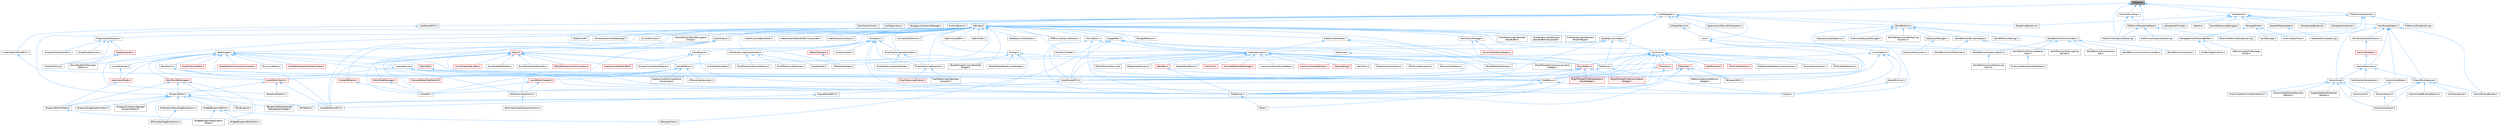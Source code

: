 digraph "IoStatus.h"
{
 // INTERACTIVE_SVG=YES
 // LATEX_PDF_SIZE
  bgcolor="transparent";
  edge [fontname=Helvetica,fontsize=10,labelfontname=Helvetica,labelfontsize=10];
  node [fontname=Helvetica,fontsize=10,shape=box,height=0.2,width=0.4];
  Node1 [id="Node000001",label="IoStatus.h",height=0.2,width=0.4,color="gray40", fillcolor="grey60", style="filled", fontcolor="black",tooltip=" "];
  Node1 -> Node2 [id="edge1_Node000001_Node000002",dir="back",color="steelblue1",style="solid",tooltip=" "];
  Node2 [id="Node000002",label="CoreDelegates.h",height=0.2,width=0.4,color="grey40", fillcolor="white", style="filled",URL="$d9/dc2/CoreDelegates_8h.html",tooltip=" "];
  Node2 -> Node3 [id="edge2_Node000002_Node000003",dir="back",color="steelblue1",style="solid",tooltip=" "];
  Node3 [id="Node000003",label="ApplicationLifecycleComponent.h",height=0.2,width=0.4,color="grey40", fillcolor="white", style="filled",URL="$de/db6/ApplicationLifecycleComponent_8h.html",tooltip=" "];
  Node2 -> Node4 [id="edge3_Node000002_Node000004",dir="back",color="steelblue1",style="solid",tooltip=" "];
  Node4 [id="Node000004",label="CallbackDevice.h",height=0.2,width=0.4,color="grey40", fillcolor="white", style="filled",URL="$d1/d7e/CallbackDevice_8h.html",tooltip=" "];
  Node4 -> Node5 [id="edge4_Node000004_Node000005",dir="back",color="steelblue1",style="solid",tooltip=" "];
  Node5 [id="Node000005",label="Core.h",height=0.2,width=0.4,color="grey40", fillcolor="white", style="filled",URL="$d6/dd7/Core_8h.html",tooltip=" "];
  Node5 -> Node6 [id="edge5_Node000005_Node000006",dir="back",color="steelblue1",style="solid",tooltip=" "];
  Node6 [id="Node000006",label="CoreUObject.h",height=0.2,width=0.4,color="grey40", fillcolor="white", style="filled",URL="$d0/ded/CoreUObject_8h.html",tooltip=" "];
  Node6 -> Node7 [id="edge6_Node000006_Node000007",dir="back",color="steelblue1",style="solid",tooltip=" "];
  Node7 [id="Node000007",label="Engine.h",height=0.2,width=0.4,color="grey40", fillcolor="white", style="filled",URL="$d1/d34/Public_2Engine_8h.html",tooltip=" "];
  Node6 -> Node8 [id="edge7_Node000006_Node000008",dir="back",color="steelblue1",style="solid",tooltip=" "];
  Node8 [id="Node000008",label="EngineMinimal.h",height=0.2,width=0.4,color="grey40", fillcolor="white", style="filled",URL="$d0/d2c/EngineMinimal_8h.html",tooltip=" "];
  Node8 -> Node7 [id="edge8_Node000008_Node000007",dir="back",color="steelblue1",style="solid",tooltip=" "];
  Node6 -> Node9 [id="edge9_Node000006_Node000009",dir="back",color="steelblue1",style="solid",tooltip=" "];
  Node9 [id="Node000009",label="SlateBasics.h",height=0.2,width=0.4,color="grey40", fillcolor="white", style="filled",URL="$da/d2f/SlateBasics_8h.html",tooltip=" "];
  Node9 -> Node7 [id="edge10_Node000009_Node000007",dir="back",color="steelblue1",style="solid",tooltip=" "];
  Node9 -> Node10 [id="edge11_Node000009_Node000010",dir="back",color="steelblue1",style="solid",tooltip=" "];
  Node10 [id="Node000010",label="Slate.h",height=0.2,width=0.4,color="grey40", fillcolor="white", style="filled",URL="$d2/dc0/Slate_8h.html",tooltip=" "];
  Node9 -> Node11 [id="edge12_Node000009_Node000011",dir="back",color="steelblue1",style="solid",tooltip=" "];
  Node11 [id="Node000011",label="SlateExtras.h",height=0.2,width=0.4,color="grey40", fillcolor="white", style="filled",URL="$d8/dec/SlateExtras_8h.html",tooltip=" "];
  Node11 -> Node10 [id="edge13_Node000011_Node000010",dir="back",color="steelblue1",style="solid",tooltip=" "];
  Node9 -> Node12 [id="edge14_Node000009_Node000012",dir="back",color="steelblue1",style="solid",tooltip=" "];
  Node12 [id="Node000012",label="UnrealEd.h",height=0.2,width=0.4,color="grey40", fillcolor="white", style="filled",URL="$d2/d5f/UnrealEd_8h.html",tooltip=" "];
  Node6 -> Node13 [id="edge15_Node000006_Node000013",dir="back",color="steelblue1",style="solid",tooltip=" "];
  Node13 [id="Node000013",label="SlateCore.h",height=0.2,width=0.4,color="grey40", fillcolor="white", style="filled",URL="$dc/d03/SlateCore_8h.html",tooltip=" "];
  Node13 -> Node7 [id="edge16_Node000013_Node000007",dir="back",color="steelblue1",style="solid",tooltip=" "];
  Node13 -> Node9 [id="edge17_Node000013_Node000009",dir="back",color="steelblue1",style="solid",tooltip=" "];
  Node5 -> Node7 [id="edge18_Node000005_Node000007",dir="back",color="steelblue1",style="solid",tooltip=" "];
  Node5 -> Node9 [id="edge19_Node000005_Node000009",dir="back",color="steelblue1",style="solid",tooltip=" "];
  Node2 -> Node5 [id="edge20_Node000002_Node000005",dir="back",color="steelblue1",style="solid",tooltip=" "];
  Node2 -> Node14 [id="edge21_Node000002_Node000014",dir="back",color="steelblue1",style="solid",tooltip=" "];
  Node14 [id="Node000014",label="CoreSharedPCH.h",height=0.2,width=0.4,color="grey40", fillcolor="white", style="filled",URL="$d8/de5/CoreSharedPCH_8h.html",tooltip=" "];
  Node14 -> Node15 [id="edge22_Node000014_Node000015",dir="back",color="steelblue1",style="solid",tooltip=" "];
  Node15 [id="Node000015",label="CoreUObjectSharedPCH.h",height=0.2,width=0.4,color="grey40", fillcolor="white", style="filled",URL="$de/d2f/CoreUObjectSharedPCH_8h.html",tooltip=" "];
  Node15 -> Node16 [id="edge23_Node000015_Node000016",dir="back",color="steelblue1",style="solid",tooltip=" "];
  Node16 [id="Node000016",label="SlateSharedPCH.h",height=0.2,width=0.4,color="grey40", fillcolor="white", style="filled",URL="$d1/dfc/SlateSharedPCH_8h.html",tooltip=" "];
  Node16 -> Node17 [id="edge24_Node000016_Node000017",dir="back",color="steelblue1",style="solid",tooltip=" "];
  Node17 [id="Node000017",label="EngineSharedPCH.h",height=0.2,width=0.4,color="grey40", fillcolor="white", style="filled",URL="$dc/dbb/EngineSharedPCH_8h.html",tooltip=" "];
  Node17 -> Node18 [id="edge25_Node000017_Node000018",dir="back",color="steelblue1",style="solid",tooltip=" "];
  Node18 [id="Node000018",label="UnrealEdSharedPCH.h",height=0.2,width=0.4,color="grey40", fillcolor="white", style="filled",URL="$d1/de6/UnrealEdSharedPCH_8h.html",tooltip=" "];
  Node2 -> Node19 [id="edge26_Node000002_Node000019",dir="back",color="steelblue1",style="solid",tooltip=" "];
  Node19 [id="Node000019",label="KeyChainUtilities.h",height=0.2,width=0.4,color="grey40", fillcolor="white", style="filled",URL="$db/d66/KeyChainUtilities_8h.html",tooltip=" "];
  Node2 -> Node20 [id="edge27_Node000002_Node000020",dir="back",color="steelblue1",style="solid",tooltip=" "];
  Node20 [id="Node000020",label="NullApplication.h",height=0.2,width=0.4,color="grey40", fillcolor="white", style="filled",URL="$d8/deb/NullApplication_8h.html",tooltip=" "];
  Node2 -> Node21 [id="edge28_Node000002_Node000021",dir="back",color="steelblue1",style="solid",tooltip=" "];
  Node21 [id="Node000021",label="PackageLocalizationManager.h",height=0.2,width=0.4,color="grey40", fillcolor="white", style="filled",URL="$d6/d19/PackageLocalizationManager_8h.html",tooltip=" "];
  Node2 -> Node22 [id="edge29_Node000002_Node000022",dir="back",color="steelblue1",style="solid",tooltip=" "];
  Node22 [id="Node000022",label="RuntimeErrors.h",height=0.2,width=0.4,color="grey40", fillcolor="white", style="filled",URL="$de/d4b/RuntimeErrors_8h.html",tooltip=" "];
  Node2 -> Node23 [id="edge30_Node000002_Node000023",dir="back",color="steelblue1",style="solid",tooltip=" "];
  Node23 [id="Node000023",label="SWindow.h",height=0.2,width=0.4,color="grey40", fillcolor="white", style="filled",URL="$d2/d6d/SWindow_8h.html",tooltip=" "];
  Node23 -> Node24 [id="edge31_Node000023_Node000024",dir="back",color="steelblue1",style="solid",tooltip=" "];
  Node24 [id="Node000024",label="AnimationEditorUtils.h",height=0.2,width=0.4,color="grey40", fillcolor="white", style="filled",URL="$df/d23/AnimationEditorUtils_8h.html",tooltip=" "];
  Node23 -> Node25 [id="edge32_Node000023_Node000025",dir="back",color="steelblue1",style="solid",tooltip=" "];
  Node25 [id="Node000025",label="BlueprintEditor.h",height=0.2,width=0.4,color="grey40", fillcolor="white", style="filled",URL="$df/d7d/BlueprintEditor_8h.html",tooltip=" "];
  Node25 -> Node26 [id="edge33_Node000025_Node000026",dir="back",color="steelblue1",style="solid",tooltip=" "];
  Node26 [id="Node000026",label="BPVariableDragDropAction.h",height=0.2,width=0.4,color="grey40", fillcolor="white", style="filled",URL="$dd/d23/BPVariableDragDropAction_8h.html",tooltip=" "];
  Node25 -> Node27 [id="edge34_Node000025_Node000027",dir="back",color="steelblue1",style="solid",tooltip=" "];
  Node27 [id="Node000027",label="BlueprintDragDropMenuItem.h",height=0.2,width=0.4,color="grey40", fillcolor="white", style="filled",URL="$dc/deb/BlueprintDragDropMenuItem_8h.html",tooltip=" "];
  Node25 -> Node28 [id="edge35_Node000025_Node000028",dir="back",color="steelblue1",style="solid",tooltip=" "];
  Node28 [id="Node000028",label="BlueprintEditorModes.h",height=0.2,width=0.4,color="grey40", fillcolor="white", style="filled",URL="$d9/d70/BlueprintEditorModes_8h.html",tooltip=" "];
  Node28 -> Node29 [id="edge36_Node000028_Node000029",dir="back",color="steelblue1",style="solid",tooltip=" "];
  Node29 [id="Node000029",label="WidgetBlueprintApplication\lMode.h",height=0.2,width=0.4,color="grey40", fillcolor="white", style="filled",URL="$d3/d40/WidgetBlueprintApplicationMode_8h.html",tooltip=" "];
  Node25 -> Node30 [id="edge37_Node000025_Node000030",dir="back",color="steelblue1",style="solid",tooltip=" "];
  Node30 [id="Node000030",label="IDisplayClusterConfigurator\lBlueprintEditor.h",height=0.2,width=0.4,color="grey40", fillcolor="white", style="filled",URL="$dd/d4b/IDisplayClusterConfiguratorBlueprintEditor_8h.html",tooltip=" "];
  Node25 -> Node31 [id="edge38_Node000025_Node000031",dir="back",color="steelblue1",style="solid",tooltip=" "];
  Node31 [id="Node000031",label="MyBlueprintItemDragDropAction.h",height=0.2,width=0.4,color="grey40", fillcolor="white", style="filled",URL="$da/d11/MyBlueprintItemDragDropAction_8h.html",tooltip=" "];
  Node31 -> Node26 [id="edge39_Node000031_Node000026",dir="back",color="steelblue1",style="solid",tooltip=" "];
  Node25 -> Node32 [id="edge40_Node000025_Node000032",dir="back",color="steelblue1",style="solid",tooltip=" "];
  Node32 [id="Node000032",label="SBlueprintEditorSelected\lDebugObjectWidget.h",height=0.2,width=0.4,color="grey40", fillcolor="white", style="filled",URL="$de/d6c/SBlueprintEditorSelectedDebugObjectWidget_8h.html",tooltip=" "];
  Node25 -> Node33 [id="edge41_Node000025_Node000033",dir="back",color="steelblue1",style="solid",tooltip=" "];
  Node33 [id="Node000033",label="SMyBlueprint.h",height=0.2,width=0.4,color="grey40", fillcolor="white", style="filled",URL="$d3/d34/SMyBlueprint_8h.html",tooltip=" "];
  Node25 -> Node34 [id="edge42_Node000025_Node000034",dir="back",color="steelblue1",style="solid",tooltip=" "];
  Node34 [id="Node000034",label="SSCSEditor.h",height=0.2,width=0.4,color="grey40", fillcolor="white", style="filled",URL="$d0/d2e/SSCSEditor_8h.html",tooltip=" "];
  Node25 -> Node35 [id="edge43_Node000025_Node000035",dir="back",color="steelblue1",style="solid",tooltip=" "];
  Node35 [id="Node000035",label="WidgetBlueprintEditor.h",height=0.2,width=0.4,color="grey40", fillcolor="white", style="filled",URL="$d6/d04/WidgetBlueprintEditor_8h.html",tooltip=" "];
  Node35 -> Node36 [id="edge44_Node000035_Node000036",dir="back",color="steelblue1",style="solid",tooltip=" "];
  Node36 [id="Node000036",label="SDesignerView.h",height=0.2,width=0.4,color="grey40", fillcolor="white", style="filled",URL="$d2/d14/SDesignerView_8h.html",tooltip=" "];
  Node35 -> Node29 [id="edge45_Node000035_Node000029",dir="back",color="steelblue1",style="solid",tooltip=" "];
  Node35 -> Node37 [id="edge46_Node000035_Node000037",dir="back",color="steelblue1",style="solid",tooltip=" "];
  Node37 [id="Node000037",label="WidgetBlueprintEditorUtils.h",height=0.2,width=0.4,color="grey40", fillcolor="white", style="filled",URL="$d9/df7/WidgetBlueprintEditorUtils_8h.html",tooltip=" "];
  Node23 -> Node38 [id="edge47_Node000023_Node000038",dir="back",color="steelblue1",style="solid",tooltip=" "];
  Node38 [id="Node000038",label="Dialogs.h",height=0.2,width=0.4,color="grey40", fillcolor="white", style="filled",URL="$d2/d5c/Dialogs_8h.html",tooltip=" "];
  Node38 -> Node39 [id="edge48_Node000038_Node000039",dir="back",color="steelblue1",style="solid",tooltip=" "];
  Node39 [id="Node000039",label="SRigVMGraphBreakLinksWidget.h",height=0.2,width=0.4,color="grey40", fillcolor="white", style="filled",URL="$d8/d4a/SRigVMGraphBreakLinksWidget_8h.html",tooltip=" "];
  Node38 -> Node40 [id="edge49_Node000038_Node000040",dir="back",color="steelblue1",style="solid",tooltip=" "];
  Node40 [id="Node000040",label="SRigVMGraphFunctionBulkEdit\lWidget.h",height=0.2,width=0.4,color="grey40", fillcolor="white", style="filled",URL="$db/dbf/SRigVMGraphFunctionBulkEditWidget_8h.html",tooltip=" "];
  Node38 -> Node41 [id="edge50_Node000038_Node000041",dir="back",color="steelblue1",style="solid",tooltip=" "];
  Node41 [id="Node000041",label="SRigVMGraphFunctionLocalization\lWidget.h",height=0.2,width=0.4,color="grey40", fillcolor="white", style="filled",URL="$dd/d59/SRigVMGraphFunctionLocalizationWidget_8h.html",tooltip=" "];
  Node38 -> Node12 [id="edge51_Node000038_Node000012",dir="back",color="steelblue1",style="solid",tooltip=" "];
  Node23 -> Node42 [id="edge52_Node000023_Node000042",dir="back",color="steelblue1",style="solid",tooltip=" "];
  Node42 [id="Node000042",label="DlgPickAssetPath.h",height=0.2,width=0.4,color="grey40", fillcolor="white", style="filled",URL="$db/d31/DlgPickAssetPath_8h.html",tooltip=" "];
  Node23 -> Node43 [id="edge53_Node000023_Node000043",dir="back",color="steelblue1",style="solid",tooltip=" "];
  Node43 [id="Node000043",label="DlgPickPath.h",height=0.2,width=0.4,color="grey40", fillcolor="white", style="filled",URL="$d9/d16/DlgPickPath_8h.html",tooltip=" "];
  Node23 -> Node44 [id="edge54_Node000023_Node000044",dir="back",color="steelblue1",style="solid",tooltip=" "];
  Node44 [id="Node000044",label="EditorEngine.h",height=0.2,width=0.4,color="grey40", fillcolor="white", style="filled",URL="$da/d0c/EditorEngine_8h.html",tooltip=" "];
  Node44 -> Node45 [id="edge55_Node000044_Node000045",dir="back",color="steelblue1",style="solid",tooltip=" "];
  Node45 [id="Node000045",label="BookMarkTypeActions.h",height=0.2,width=0.4,color="grey40", fillcolor="white", style="filled",URL="$d0/d2f/BookMarkTypeActions_8h.html",tooltip=" "];
  Node45 -> Node46 [id="edge56_Node000045_Node000046",dir="back",color="steelblue1",style="solid",tooltip=" "];
  Node46 [id="Node000046",label="BookmarkSingleViewportActions.h",height=0.2,width=0.4,color="grey40", fillcolor="white", style="filled",URL="$d3/dd5/BookmarkSingleViewportActions_8h.html",tooltip=" "];
  Node44 -> Node47 [id="edge57_Node000044_Node000047",dir="back",color="steelblue1",style="solid",tooltip=" "];
  Node47 [id="Node000047",label="Editor.h",height=0.2,width=0.4,color="red", fillcolor="#FFF0F0", style="filled",URL="$de/d6e/Editor_8h.html",tooltip=" "];
  Node47 -> Node48 [id="edge58_Node000047_Node000048",dir="back",color="steelblue1",style="solid",tooltip=" "];
  Node48 [id="Node000048",label="AnimGraphNode_Base.h",height=0.2,width=0.4,color="red", fillcolor="#FFF0F0", style="filled",URL="$d0/dfb/AnimGraphNode__Base_8h.html",tooltip=" "];
  Node47 -> Node140 [id="edge59_Node000047_Node000140",dir="back",color="steelblue1",style="solid",tooltip=" "];
  Node140 [id="Node000140",label="AnimNodeEditModes.h",height=0.2,width=0.4,color="grey40", fillcolor="white", style="filled",URL="$db/dde/AnimNodeEditModes_8h.html",tooltip=" "];
  Node47 -> Node45 [id="edge60_Node000047_Node000045",dir="back",color="steelblue1",style="solid",tooltip=" "];
  Node47 -> Node141 [id="edge61_Node000047_Node000141",dir="back",color="steelblue1",style="solid",tooltip=" "];
  Node141 [id="Node000141",label="BrushBuilderDragDropOp.h",height=0.2,width=0.4,color="grey40", fillcolor="white", style="filled",URL="$d9/d56/BrushBuilderDragDropOp_8h.html",tooltip=" "];
  Node47 -> Node142 [id="edge62_Node000047_Node000142",dir="back",color="steelblue1",style="solid",tooltip=" "];
  Node142 [id="Node000142",label="DisplayClusterObjectRef.h",height=0.2,width=0.4,color="red", fillcolor="#FFF0F0", style="filled",URL="$d9/d87/DisplayClusterObjectRef_8h.html",tooltip=" "];
  Node47 -> Node150 [id="edge63_Node000047_Node000150",dir="back",color="steelblue1",style="solid",tooltip=" "];
  Node150 [id="Node000150",label="EdModeInteractiveToolsContext.h",height=0.2,width=0.4,color="red", fillcolor="#FFF0F0", style="filled",URL="$d7/da4/EdModeInteractiveToolsContext_8h.html",tooltip=" "];
  Node47 -> Node153 [id="edge64_Node000047_Node000153",dir="back",color="steelblue1",style="solid",tooltip=" "];
  Node153 [id="Node000153",label="EditorModeManager.h",height=0.2,width=0.4,color="red", fillcolor="#FFF0F0", style="filled",URL="$d9/dca/EditorModeManager_8h.html",tooltip=" "];
  Node153 -> Node12 [id="edge65_Node000153_Node000012",dir="back",color="steelblue1",style="solid",tooltip=" "];
  Node47 -> Node219 [id="edge66_Node000047_Node000219",dir="back",color="steelblue1",style="solid",tooltip=" "];
  Node219 [id="Node000219",label="SubTrackEditorBase.h",height=0.2,width=0.4,color="grey40", fillcolor="white", style="filled",URL="$db/d33/SubTrackEditorBase_8h.html",tooltip=" "];
  Node47 -> Node12 [id="edge67_Node000047_Node000012",dir="back",color="steelblue1",style="solid",tooltip=" "];
  Node47 -> Node220 [id="edge68_Node000047_Node000220",dir="back",color="steelblue1",style="solid",tooltip=" "];
  Node220 [id="Node000220",label="UnrealEdMisc.h",height=0.2,width=0.4,color="grey40", fillcolor="white", style="filled",URL="$da/d70/UnrealEdMisc_8h.html",tooltip=" "];
  Node220 -> Node221 [id="edge69_Node000220_Node000221",dir="back",color="steelblue1",style="solid",tooltip=" "];
  Node221 [id="Node000221",label="AssetEditorToolkit.h",height=0.2,width=0.4,color="red", fillcolor="#FFF0F0", style="filled",URL="$d9/d8b/AssetEditorToolkit_8h.html",tooltip=" "];
  Node221 -> Node170 [id="edge70_Node000221_Node000170",dir="back",color="steelblue1",style="solid",tooltip=" "];
  Node170 [id="Node000170",label="BaseAssetToolkit.h",height=0.2,width=0.4,color="grey40", fillcolor="white", style="filled",URL="$d4/d85/BaseAssetToolkit_8h.html",tooltip=" "];
  Node221 -> Node25 [id="edge71_Node000221_Node000025",dir="back",color="steelblue1",style="solid",tooltip=" "];
  Node221 -> Node18 [id="edge72_Node000221_Node000018",dir="back",color="steelblue1",style="solid",tooltip=" "];
  Node220 -> Node263 [id="edge73_Node000220_Node000263",dir="back",color="steelblue1",style="solid",tooltip=" "];
  Node263 [id="Node000263",label="DisplayClusterPreviewShare\lComponent.h",height=0.2,width=0.4,color="grey40", fillcolor="white", style="filled",URL="$d0/d2c/DisplayClusterPreviewShareComponent_8h.html",tooltip=" "];
  Node220 -> Node264 [id="edge74_Node000220_Node000264",dir="back",color="steelblue1",style="solid",tooltip=" "];
  Node264 [id="Node000264",label="FractureEditorModeToolkit.h",height=0.2,width=0.4,color="red", fillcolor="#FFF0F0", style="filled",URL="$da/d01/FractureEditorModeToolkit_8h.html",tooltip=" "];
  Node220 -> Node165 [id="edge75_Node000220_Node000165",dir="back",color="steelblue1",style="solid",tooltip=" "];
  Node165 [id="Node000165",label="LevelEditorViewport.h",height=0.2,width=0.4,color="red", fillcolor="#FFF0F0", style="filled",URL="$d4/ddf/LevelEditorViewport_8h.html",tooltip=" "];
  Node165 -> Node45 [id="edge76_Node000165_Node000045",dir="back",color="steelblue1",style="solid",tooltip=" "];
  Node165 -> Node12 [id="edge77_Node000165_Node000012",dir="back",color="steelblue1",style="solid",tooltip=" "];
  Node220 -> Node12 [id="edge78_Node000220_Node000012",dir="back",color="steelblue1",style="solid",tooltip=" "];
  Node220 -> Node265 [id="edge79_Node000220_Node000265",dir="back",color="steelblue1",style="solid",tooltip=" "];
  Node265 [id="Node000265",label="VPScoutingSubsystem.h",height=0.2,width=0.4,color="grey40", fillcolor="white", style="filled",URL="$df/d2a/VPScoutingSubsystem_8h.html",tooltip=" "];
  Node47 -> Node18 [id="edge80_Node000047_Node000018",dir="back",color="steelblue1",style="solid",tooltip=" "];
  Node44 -> Node12 [id="edge81_Node000044_Node000012",dir="back",color="steelblue1",style="solid",tooltip=" "];
  Node44 -> Node266 [id="edge82_Node000044_Node000266",dir="back",color="steelblue1",style="solid",tooltip=" "];
  Node266 [id="Node000266",label="UnrealEdEngine.h",height=0.2,width=0.4,color="red", fillcolor="#FFF0F0", style="filled",URL="$d2/d51/UnrealEdEngine_8h.html",tooltip=" "];
  Node266 -> Node12 [id="edge83_Node000266_Node000012",dir="back",color="steelblue1",style="solid",tooltip=" "];
  Node44 -> Node18 [id="edge84_Node000044_Node000018",dir="back",color="steelblue1",style="solid",tooltip=" "];
  Node23 -> Node268 [id="edge85_Node000023_Node000268",dir="back",color="steelblue1",style="solid",tooltip=" "];
  Node268 [id="Node000268",label="FeedbackContextEditor.h",height=0.2,width=0.4,color="grey40", fillcolor="white", style="filled",URL="$de/d93/FeedbackContextEditor_8h.html",tooltip=" "];
  Node23 -> Node269 [id="edge86_Node000023_Node000269",dir="back",color="steelblue1",style="solid",tooltip=" "];
  Node269 [id="Node000269",label="GameEngine.h",height=0.2,width=0.4,color="grey40", fillcolor="white", style="filled",URL="$d7/d1f/GameEngine_8h.html",tooltip=" "];
  Node269 -> Node270 [id="edge87_Node000269_Node000270",dir="back",color="steelblue1",style="solid",tooltip=" "];
  Node270 [id="Node000270",label="DisplayClusterGameEngine.h",height=0.2,width=0.4,color="grey40", fillcolor="white", style="filled",URL="$da/d8f/DisplayClusterGameEngine_8h.html",tooltip=" "];
  Node269 -> Node142 [id="edge88_Node000269_Node000142",dir="back",color="steelblue1",style="solid",tooltip=" "];
  Node269 -> Node7 [id="edge89_Node000269_Node000007",dir="back",color="steelblue1",style="solid",tooltip=" "];
  Node23 -> Node271 [id="edge90_Node000023_Node000271",dir="back",color="steelblue1",style="solid",tooltip=" "];
  Node271 [id="Node000271",label="IPIEPreviewDeviceModule.h",height=0.2,width=0.4,color="grey40", fillcolor="white", style="filled",URL="$d1/d37/IPIEPreviewDeviceModule_8h.html",tooltip=" "];
  Node23 -> Node272 [id="edge91_Node000023_Node000272",dir="back",color="steelblue1",style="solid",tooltip=" "];
  Node272 [id="Node000272",label="IPixelStreaming2InputHandler.h",height=0.2,width=0.4,color="grey40", fillcolor="white", style="filled",URL="$df/d15/IPixelStreaming2InputHandler_8h.html",tooltip=" "];
  Node272 -> Node273 [id="edge92_Node000272_Node000273",dir="back",color="steelblue1",style="solid",tooltip=" "];
  Node273 [id="Node000273",label="IPixelStreaming2InputModule.h",height=0.2,width=0.4,color="grey40", fillcolor="white", style="filled",URL="$df/d2f/IPixelStreaming2InputModule_8h.html",tooltip=" "];
  Node272 -> Node274 [id="edge93_Node000272_Node000274",dir="back",color="steelblue1",style="solid",tooltip=" "];
  Node274 [id="Node000274",label="IPixelStreaming2Module.h",height=0.2,width=0.4,color="grey40", fillcolor="white", style="filled",URL="$d5/dad/IPixelStreaming2Module_8h.html",tooltip=" "];
  Node272 -> Node275 [id="edge94_Node000272_Node000275",dir="back",color="steelblue1",style="solid",tooltip=" "];
  Node275 [id="Node000275",label="InputHandler.h",height=0.2,width=0.4,color="grey40", fillcolor="white", style="filled",URL="$df/d2f/InputHandler_8h.html",tooltip=" "];
  Node23 -> Node276 [id="edge95_Node000023_Node000276",dir="back",color="steelblue1",style="solid",tooltip=" "];
  Node276 [id="Node000276",label="IPixelStreamingInputHandler.h",height=0.2,width=0.4,color="grey40", fillcolor="white", style="filled",URL="$d2/d0f/IPixelStreamingInputHandler_8h.html",tooltip=" "];
  Node276 -> Node277 [id="edge96_Node000276_Node000277",dir="back",color="steelblue1",style="solid",tooltip=" "];
  Node277 [id="Node000277",label="IPixelStreamingInputModule.h",height=0.2,width=0.4,color="grey40", fillcolor="white", style="filled",URL="$da/d36/IPixelStreamingInputModule_8h.html",tooltip=" "];
  Node276 -> Node278 [id="edge97_Node000276_Node000278",dir="back",color="steelblue1",style="solid",tooltip=" "];
  Node278 [id="Node000278",label="IPixelStreamingStreamer.h",height=0.2,width=0.4,color="grey40", fillcolor="white", style="filled",URL="$d8/d28/IPixelStreamingStreamer_8h.html",tooltip=" "];
  Node278 -> Node279 [id="edge98_Node000278_Node000279",dir="back",color="steelblue1",style="solid",tooltip=" "];
  Node279 [id="Node000279",label="IPixelStreamingModule.h",height=0.2,width=0.4,color="red", fillcolor="#FFF0F0", style="filled",URL="$d2/d87/IPixelStreamingModule_8h.html",tooltip=" "];
  Node278 -> Node281 [id="edge99_Node000278_Node000281",dir="back",color="steelblue1",style="solid",tooltip=" "];
  Node281 [id="Node000281",label="PixelStreamingVideoInput\lViewport.h",height=0.2,width=0.4,color="grey40", fillcolor="white", style="filled",URL="$d1/dbc/PixelStreamingVideoInputViewport_8h.html",tooltip=" "];
  Node23 -> Node278 [id="edge100_Node000023_Node000278",dir="back",color="steelblue1",style="solid",tooltip=" "];
  Node23 -> Node282 [id="edge101_Node000023_Node000282",dir="back",color="steelblue1",style="solid",tooltip=" "];
  Node282 [id="Node000282",label="IWidgetReflector.h",height=0.2,width=0.4,color="grey40", fillcolor="white", style="filled",URL="$d4/d66/IWidgetReflector_8h.html",tooltip=" "];
  Node23 -> Node275 [id="edge102_Node000023_Node000275",dir="back",color="steelblue1",style="solid",tooltip=" "];
  Node23 -> Node283 [id="edge103_Node000023_Node000283",dir="back",color="steelblue1",style="solid",tooltip=" "];
  Node283 [id="Node000283",label="MenuStack.h",height=0.2,width=0.4,color="grey40", fillcolor="white", style="filled",URL="$d8/d80/MenuStack_8h.html",tooltip=" "];
  Node283 -> Node284 [id="edge104_Node000283_Node000284",dir="back",color="steelblue1",style="solid",tooltip=" "];
  Node284 [id="Node000284",label="SlateApplication.h",height=0.2,width=0.4,color="grey40", fillcolor="white", style="filled",URL="$db/d28/SlateApplication_8h.html",tooltip=" "];
  Node284 -> Node285 [id="edge105_Node000284_Node000285",dir="back",color="steelblue1",style="solid",tooltip=" "];
  Node285 [id="Node000285",label="AnimatedAttributeManager.h",height=0.2,width=0.4,color="red", fillcolor="#FFF0F0", style="filled",URL="$d8/d68/AnimatedAttributeManager_8h.html",tooltip=" "];
  Node284 -> Node287 [id="edge106_Node000284_Node000287",dir="back",color="steelblue1",style="solid",tooltip=" "];
  Node287 [id="Node000287",label="CommonUIActionRouterBase.h",height=0.2,width=0.4,color="grey40", fillcolor="white", style="filled",URL="$d9/dd5/CommonUIActionRouterBase_8h.html",tooltip=" "];
  Node284 -> Node288 [id="edge107_Node000284_Node000288",dir="back",color="steelblue1",style="solid",tooltip=" "];
  Node288 [id="Node000288",label="CommonUIInputSettings.h",height=0.2,width=0.4,color="red", fillcolor="#FFF0F0", style="filled",URL="$d4/d5b/CommonUIInputSettings_8h.html",tooltip=" "];
  Node284 -> Node290 [id="edge108_Node000284_Node000290",dir="back",color="steelblue1",style="solid",tooltip=" "];
  Node290 [id="Node000290",label="DelayedDrag.h",height=0.2,width=0.4,color="red", fillcolor="#FFF0F0", style="filled",URL="$d7/d2b/DelayedDrag_8h.html",tooltip=" "];
  Node284 -> Node315 [id="edge109_Node000284_Node000315",dir="back",color="steelblue1",style="solid",tooltip=" "];
  Node315 [id="Node000315",label="PaintUtils.h",height=0.2,width=0.4,color="grey40", fillcolor="white", style="filled",URL="$d9/da6/PaintUtils_8h.html",tooltip=" "];
  Node284 -> Node316 [id="edge110_Node000284_Node000316",dir="back",color="steelblue1",style="solid",tooltip=" "];
  Node316 [id="Node000316",label="PropertyInfoViewStyle.h",height=0.2,width=0.4,color="grey40", fillcolor="white", style="filled",URL="$d0/da8/PropertyInfoViewStyle_8h.html",tooltip=" "];
  Node284 -> Node317 [id="edge111_Node000284_Node000317",dir="back",color="steelblue1",style="solid",tooltip=" "];
  Node317 [id="Node000317",label="SComboBox.h",height=0.2,width=0.4,color="red", fillcolor="#FFF0F0", style="filled",URL="$d2/dd5/SComboBox_8h.html",tooltip=" "];
  Node317 -> Node32 [id="edge112_Node000317_Node000032",dir="back",color="steelblue1",style="solid",tooltip=" "];
  Node317 -> Node332 [id="edge113_Node000317_Node000332",dir="back",color="steelblue1",style="solid",tooltip=" "];
  Node332 [id="Node000332",label="SRigVMGraphPinEditableName\lValueWidget.h",height=0.2,width=0.4,color="red", fillcolor="#FFF0F0", style="filled",URL="$da/d0c/SRigVMGraphPinEditableNameValueWidget_8h.html",tooltip=" "];
  Node317 -> Node335 [id="edge114_Node000317_Node000335",dir="back",color="steelblue1",style="solid",tooltip=" "];
  Node335 [id="Node000335",label="SRigVMGraphPinNameListValue\lWidget.h",height=0.2,width=0.4,color="red", fillcolor="#FFF0F0", style="filled",URL="$dc/dac/SRigVMGraphPinNameListValueWidget_8h.html",tooltip=" "];
  Node317 -> Node9 [id="edge115_Node000317_Node000009",dir="back",color="steelblue1",style="solid",tooltip=" "];
  Node317 -> Node11 [id="edge116_Node000317_Node000011",dir="back",color="steelblue1",style="solid",tooltip=" "];
  Node317 -> Node16 [id="edge117_Node000317_Node000016",dir="back",color="steelblue1",style="solid",tooltip=" "];
  Node284 -> Node351 [id="edge118_Node000284_Node000351",dir="back",color="steelblue1",style="solid",tooltip=" "];
  Node351 [id="Node000351",label="SGridLineSpacingList.h",height=0.2,width=0.4,color="grey40", fillcolor="white", style="filled",URL="$db/d48/SGridLineSpacingList_8h.html",tooltip=" "];
  Node284 -> Node352 [id="edge119_Node000284_Node000352",dir="back",color="steelblue1",style="solid",tooltip=" "];
  Node352 [id="Node000352",label="SNumericDropDown.h",height=0.2,width=0.4,color="grey40", fillcolor="white", style="filled",URL="$d3/d12/SNumericDropDown_8h.html",tooltip=" "];
  Node284 -> Node235 [id="edge120_Node000284_Node000235",dir="back",color="steelblue1",style="solid",tooltip=" "];
  Node235 [id="Node000235",label="SRigVMActionMenu.cpp",height=0.2,width=0.4,color="grey40", fillcolor="white", style="filled",URL="$dc/d4c/SRigVMActionMenu_8cpp.html",tooltip=" "];
  Node284 -> Node353 [id="edge121_Node000284_Node000353",dir="back",color="steelblue1",style="solid",tooltip=" "];
  Node353 [id="Node000353",label="SRigVMBulkEditDialog.h",height=0.2,width=0.4,color="grey40", fillcolor="white", style="filled",URL="$dd/d89/SRigVMBulkEditDialog_8h.html",tooltip=" "];
  Node284 -> Node354 [id="edge122_Node000284_Node000354",dir="back",color="steelblue1",style="solid",tooltip=" "];
  Node354 [id="Node000354",label="SSegmentedControl.h",height=0.2,width=0.4,color="grey40", fillcolor="white", style="filled",URL="$d3/d4f/SSegmentedControl_8h.html",tooltip=" "];
  Node284 -> Node355 [id="edge123_Node000284_Node000355",dir="back",color="steelblue1",style="solid",tooltip=" "];
  Node355 [id="Node000355",label="SSpinBox.h",height=0.2,width=0.4,color="red", fillcolor="#FFF0F0", style="filled",URL="$d5/da5/SSpinBox_8h.html",tooltip=" "];
  Node355 -> Node9 [id="edge124_Node000355_Node000009",dir="back",color="steelblue1",style="solid",tooltip=" "];
  Node355 -> Node11 [id="edge125_Node000355_Node000011",dir="back",color="steelblue1",style="solid",tooltip=" "];
  Node284 -> Node9 [id="edge126_Node000284_Node000009",dir="back",color="steelblue1",style="solid",tooltip=" "];
  Node284 -> Node11 [id="edge127_Node000284_Node000011",dir="back",color="steelblue1",style="solid",tooltip=" "];
  Node284 -> Node369 [id="edge128_Node000284_Node000369",dir="back",color="steelblue1",style="solid",tooltip=" "];
  Node369 [id="Node000369",label="SlateMaterialBrush.h",height=0.2,width=0.4,color="grey40", fillcolor="white", style="filled",URL="$d0/d58/SlateMaterialBrush_8h.html",tooltip=" "];
  Node284 -> Node16 [id="edge129_Node000284_Node000016",dir="back",color="steelblue1",style="solid",tooltip=" "];
  Node284 -> Node219 [id="edge130_Node000284_Node000219",dir="back",color="steelblue1",style="solid",tooltip=" "];
  Node284 -> Node370 [id="edge131_Node000284_Node000370",dir="back",color="steelblue1",style="solid",tooltip=" "];
  Node370 [id="Node000370",label="UtilsCore.h",height=0.2,width=0.4,color="red", fillcolor="#FFF0F0", style="filled",URL="$d2/d12/UtilsCore_8h.html",tooltip=" "];
  Node283 -> Node9 [id="edge132_Node000283_Node000009",dir="back",color="steelblue1",style="solid",tooltip=" "];
  Node283 -> Node11 [id="edge133_Node000283_Node000011",dir="back",color="steelblue1",style="solid",tooltip=" "];
  Node283 -> Node16 [id="edge134_Node000283_Node000016",dir="back",color="steelblue1",style="solid",tooltip=" "];
  Node23 -> Node372 [id="edge135_Node000023_Node000372",dir="back",color="steelblue1",style="solid",tooltip=" "];
  Node372 [id="Node000372",label="NotificationManager.h",height=0.2,width=0.4,color="grey40", fillcolor="white", style="filled",URL="$dc/dc7/NotificationManager_8h.html",tooltip=" "];
  Node372 -> Node373 [id="edge136_Node000372_Node000373",dir="back",color="steelblue1",style="solid",tooltip=" "];
  Node373 [id="Node000373",label="AsyncCompilationHelpers.h",height=0.2,width=0.4,color="red", fillcolor="#FFF0F0", style="filled",URL="$df/df6/AsyncCompilationHelpers_8h.html",tooltip=" "];
  Node372 -> Node11 [id="edge137_Node000372_Node000011",dir="back",color="steelblue1",style="solid",tooltip=" "];
  Node23 -> Node376 [id="edge138_Node000023_Node000376",dir="back",color="steelblue1",style="solid",tooltip=" "];
  Node376 [id="Node000376",label="PixelStreamingVideoInput\lBackBuffer.h",height=0.2,width=0.4,color="grey40", fillcolor="white", style="filled",URL="$d8/d0b/PixelStreamingVideoInputBackBuffer_8h.html",tooltip=" "];
  Node23 -> Node377 [id="edge139_Node000023_Node000377",dir="back",color="steelblue1",style="solid",tooltip=" "];
  Node377 [id="Node000377",label="PixelStreamingVideoInput\lBackBufferComposited.h",height=0.2,width=0.4,color="grey40", fillcolor="white", style="filled",URL="$d8/d36/PixelStreamingVideoInputBackBufferComposited_8h.html",tooltip=" "];
  Node23 -> Node378 [id="edge140_Node000023_Node000378",dir="back",color="steelblue1",style="solid",tooltip=" "];
  Node378 [id="Node000378",label="PixelStreamingVideoInput\lRenderTarget.h",height=0.2,width=0.4,color="grey40", fillcolor="white", style="filled",URL="$da/de2/PixelStreamingVideoInputRenderTarget_8h.html",tooltip=" "];
  Node23 -> Node379 [id="edge141_Node000023_Node000379",dir="back",color="steelblue1",style="solid",tooltip=" "];
  Node379 [id="Node000379",label="PropertyEditorModule.h",height=0.2,width=0.4,color="grey40", fillcolor="white", style="filled",URL="$d5/d90/PropertyEditorModule_8h.html",tooltip=" "];
  Node379 -> Node380 [id="edge142_Node000379_Node000380",dir="back",color="steelblue1",style="solid",tooltip=" "];
  Node380 [id="Node000380",label="IPropertyRowGenerator.h",height=0.2,width=0.4,color="grey40", fillcolor="white", style="filled",URL="$d0/df2/IPropertyRowGenerator_8h.html",tooltip=" "];
  Node379 -> Node381 [id="edge143_Node000379_Node000381",dir="back",color="steelblue1",style="solid",tooltip=" "];
  Node381 [id="Node000381",label="ISinglePropertyView.h",height=0.2,width=0.4,color="grey40", fillcolor="white", style="filled",URL="$de/d4c/ISinglePropertyView_8h.html",tooltip=" "];
  Node379 -> Node382 [id="edge144_Node000379_Node000382",dir="back",color="steelblue1",style="solid",tooltip=" "];
  Node382 [id="Node000382",label="PropertyEditing.h",height=0.2,width=0.4,color="grey40", fillcolor="white", style="filled",URL="$d9/d30/PropertyEditing_8h.html",tooltip=" "];
  Node379 -> Node383 [id="edge145_Node000379_Node000383",dir="back",color="steelblue1",style="solid",tooltip=" "];
  Node383 [id="Node000383",label="PropertyHandle.h",height=0.2,width=0.4,color="red", fillcolor="#FFF0F0", style="filled",URL="$d7/d90/PropertyHandle_8h.html",tooltip=" "];
  Node383 -> Node382 [id="edge146_Node000383_Node000382",dir="back",color="steelblue1",style="solid",tooltip=" "];
  Node383 -> Node430 [id="edge147_Node000383_Node000430",dir="back",color="steelblue1",style="solid",tooltip=" "];
  Node430 [id="Node000430",label="SSkinWeightProfileImport\lOptions.h",height=0.2,width=0.4,color="grey40", fillcolor="white", style="filled",URL="$d9/d21/SSkinWeightProfileImportOptions_8h.html",tooltip=" "];
  Node23 -> Node417 [id="edge148_Node000023_Node000417",dir="back",color="steelblue1",style="solid",tooltip=" "];
  Node417 [id="Node000417",label="SBlueprintDiff.h",height=0.2,width=0.4,color="grey40", fillcolor="white", style="filled",URL="$de/d6d/SBlueprintDiff_8h.html",tooltip=" "];
  Node23 -> Node413 [id="edge149_Node000023_Node000413",dir="back",color="steelblue1",style="solid",tooltip=" "];
  Node413 [id="Node000413",label="SDetailsDiff.h",height=0.2,width=0.4,color="grey40", fillcolor="white", style="filled",URL="$da/d09/SDetailsDiff_8h.html",tooltip=" "];
  Node23 -> Node432 [id="edge150_Node000023_Node000432",dir="back",color="steelblue1",style="solid",tooltip=" "];
  Node432 [id="Node000432",label="SFilterExpressionHelpDialog.h",height=0.2,width=0.4,color="grey40", fillcolor="white", style="filled",URL="$d5/dd4/SFilterExpressionHelpDialog_8h.html",tooltip=" "];
  Node23 -> Node353 [id="edge151_Node000023_Node000353",dir="back",color="steelblue1",style="solid",tooltip=" "];
  Node23 -> Node178 [id="edge152_Node000023_Node000178",dir="back",color="steelblue1",style="solid",tooltip=" "];
  Node178 [id="Node000178",label="SSkeletonWidget.h",height=0.2,width=0.4,color="grey40", fillcolor="white", style="filled",URL="$dd/da7/SSkeletonWidget_8h.html",tooltip=" "];
  Node23 -> Node430 [id="edge153_Node000023_Node000430",dir="back",color="steelblue1",style="solid",tooltip=" "];
  Node23 -> Node433 [id="edge154_Node000023_Node000433",dir="back",color="steelblue1",style="solid",tooltip=" "];
  Node433 [id="Node000433",label="SViewport.h",height=0.2,width=0.4,color="grey40", fillcolor="white", style="filled",URL="$d8/db1/SViewport_8h.html",tooltip=" "];
  Node433 -> Node269 [id="edge155_Node000433_Node000269",dir="back",color="steelblue1",style="solid",tooltip=" "];
  Node433 -> Node434 [id="edge156_Node000433_Node000434",dir="back",color="steelblue1",style="solid",tooltip=" "];
  Node434 [id="Node000434",label="IAssetViewport.h",height=0.2,width=0.4,color="grey40", fillcolor="white", style="filled",URL="$de/d65/IAssetViewport_8h.html",tooltip=" "];
  Node433 -> Node272 [id="edge157_Node000433_Node000272",dir="back",color="steelblue1",style="solid",tooltip=" "];
  Node433 -> Node276 [id="edge158_Node000433_Node000276",dir="back",color="steelblue1",style="solid",tooltip=" "];
  Node433 -> Node278 [id="edge159_Node000433_Node000278",dir="back",color="steelblue1",style="solid",tooltip=" "];
  Node433 -> Node168 [id="edge160_Node000433_Node000168",dir="back",color="steelblue1",style="solid",tooltip=" "];
  Node168 [id="Node000168",label="SEditorViewport.h",height=0.2,width=0.4,color="red", fillcolor="#FFF0F0", style="filled",URL="$dd/de0/SEditorViewport_8h.html",tooltip=" "];
  Node168 -> Node178 [id="edge161_Node000168_Node000178",dir="back",color="steelblue1",style="solid",tooltip=" "];
  Node433 -> Node9 [id="edge162_Node000433_Node000009",dir="back",color="steelblue1",style="solid",tooltip=" "];
  Node433 -> Node11 [id="edge163_Node000433_Node000011",dir="back",color="steelblue1",style="solid",tooltip=" "];
  Node23 -> Node435 [id="edge164_Node000023_Node000435",dir="back",color="steelblue1",style="solid",tooltip=" "];
  Node435 [id="Node000435",label="SVirtualWindow.h",height=0.2,width=0.4,color="grey40", fillcolor="white", style="filled",URL="$d3/dd3/SVirtualWindow_8h.html",tooltip=" "];
  Node23 -> Node436 [id="edge165_Node000023_Node000436",dir="back",color="steelblue1",style="solid",tooltip=" "];
  Node436 [id="Node000436",label="SWindowTitleBar.h",height=0.2,width=0.4,color="grey40", fillcolor="white", style="filled",URL="$d0/dce/SWindowTitleBar_8h.html",tooltip=" "];
  Node23 -> Node437 [id="edge166_Node000023_Node000437",dir="back",color="steelblue1",style="solid",tooltip=" "];
  Node437 [id="Node000437",label="SWorldPartitionBuildNavigation\lDialog.h",height=0.2,width=0.4,color="grey40", fillcolor="white", style="filled",URL="$d0/d61/SWorldPartitionBuildNavigationDialog_8h.html",tooltip=" "];
  Node23 -> Node284 [id="edge167_Node000023_Node000284",dir="back",color="steelblue1",style="solid",tooltip=" "];
  Node23 -> Node13 [id="edge168_Node000023_Node000013",dir="back",color="steelblue1",style="solid",tooltip=" "];
  Node23 -> Node16 [id="edge169_Node000023_Node000016",dir="back",color="steelblue1",style="solid",tooltip=" "];
  Node23 -> Node438 [id="edge170_Node000023_Node000438",dir="back",color="steelblue1",style="solid",tooltip=" "];
  Node438 [id="Node000438",label="SlateWindowHelper.h",height=0.2,width=0.4,color="grey40", fillcolor="white", style="filled",URL="$d4/df3/SlateWindowHelper_8h.html",tooltip=" "];
  Node438 -> Node284 [id="edge171_Node000438_Node000284",dir="back",color="steelblue1",style="solid",tooltip=" "];
  Node438 -> Node13 [id="edge172_Node000438_Node000013",dir="back",color="steelblue1",style="solid",tooltip=" "];
  Node438 -> Node16 [id="edge173_Node000438_Node000016",dir="back",color="steelblue1",style="solid",tooltip=" "];
  Node23 -> Node439 [id="edge174_Node000023_Node000439",dir="back",color="steelblue1",style="solid",tooltip=" "];
  Node439 [id="Node000439",label="TabManager.h",height=0.2,width=0.4,color="grey40", fillcolor="white", style="filled",URL="$db/d9a/TabManager_8h.html",tooltip=" "];
  Node439 -> Node440 [id="edge175_Node000439_Node000440",dir="back",color="steelblue1",style="solid",tooltip=" "];
  Node440 [id="Node000440",label="ApplicationMode.h",height=0.2,width=0.4,color="red", fillcolor="#FFF0F0", style="filled",URL="$df/d11/ApplicationMode_8h.html",tooltip=" "];
  Node440 -> Node28 [id="edge176_Node000440_Node000028",dir="back",color="steelblue1",style="solid",tooltip=" "];
  Node439 -> Node221 [id="edge177_Node000439_Node000221",dir="back",color="steelblue1",style="solid",tooltip=" "];
  Node439 -> Node441 [id="edge178_Node000439_Node000441",dir="back",color="steelblue1",style="solid",tooltip=" "];
  Node441 [id="Node000441",label="AudioAnalyzerRack.h",height=0.2,width=0.4,color="red", fillcolor="#FFF0F0", style="filled",URL="$d1/d25/AudioAnalyzerRack_8h.html",tooltip=" "];
  Node439 -> Node170 [id="edge179_Node000439_Node000170",dir="back",color="steelblue1",style="solid",tooltip=" "];
  Node439 -> Node446 [id="edge180_Node000439_Node000446",dir="back",color="steelblue1",style="solid",tooltip=" "];
  Node446 [id="Node000446",label="BaseToolkit.h",height=0.2,width=0.4,color="grey40", fillcolor="white", style="filled",URL="$db/d07/BaseToolkit_8h.html",tooltip=" "];
  Node446 -> Node221 [id="edge181_Node000446_Node000221",dir="back",color="steelblue1",style="solid",tooltip=" "];
  Node446 -> Node264 [id="edge182_Node000446_Node000264",dir="back",color="steelblue1",style="solid",tooltip=" "];
  Node446 -> Node18 [id="edge183_Node000446_Node000018",dir="back",color="steelblue1",style="solid",tooltip=" "];
  Node439 -> Node447 [id="edge184_Node000439_Node000447",dir="back",color="steelblue1",style="solid",tooltip=" "];
  Node447 [id="Node000447",label="GlobalEditorCommonCommands.h",height=0.2,width=0.4,color="red", fillcolor="#FFF0F0", style="filled",URL="$d3/d5f/GlobalEditorCommonCommands_8h.html",tooltip=" "];
  Node439 -> Node449 [id="edge185_Node000439_Node000449",dir="back",color="steelblue1",style="solid",tooltip=" "];
  Node449 [id="Node000449",label="LayoutExtender.h",height=0.2,width=0.4,color="grey40", fillcolor="white", style="filled",URL="$d8/d91/LayoutExtender_8h.html",tooltip=" "];
  Node449 -> Node440 [id="edge186_Node000449_Node000440",dir="back",color="steelblue1",style="solid",tooltip=" "];
  Node439 -> Node450 [id="edge187_Node000439_Node000450",dir="back",color="steelblue1",style="solid",tooltip=" "];
  Node450 [id="Node000450",label="LayoutService.h",height=0.2,width=0.4,color="grey40", fillcolor="white", style="filled",URL="$d5/d81/LayoutService_8h.html",tooltip=" "];
  Node450 -> Node221 [id="edge188_Node000450_Node000221",dir="back",color="steelblue1",style="solid",tooltip=" "];
  Node450 -> Node9 [id="edge189_Node000450_Node000009",dir="back",color="steelblue1",style="solid",tooltip=" "];
  Node450 -> Node11 [id="edge190_Node000450_Node000011",dir="back",color="steelblue1",style="solid",tooltip=" "];
  Node450 -> Node16 [id="edge191_Node000450_Node000016",dir="back",color="steelblue1",style="solid",tooltip=" "];
  Node439 -> Node451 [id="edge192_Node000439_Node000451",dir="back",color="steelblue1",style="solid",tooltip=" "];
  Node451 [id="Node000451",label="MiniCurveEditor.h",height=0.2,width=0.4,color="grey40", fillcolor="white", style="filled",URL="$d7/dad/MiniCurveEditor_8h.html",tooltip=" "];
  Node439 -> Node452 [id="edge193_Node000439_Node000452",dir="back",color="steelblue1",style="solid",tooltip=" "];
  Node452 [id="Node000452",label="SDockTab.h",height=0.2,width=0.4,color="red", fillcolor="#FFF0F0", style="filled",URL="$d2/d6f/SDockTab_8h.html",tooltip=" "];
  Node452 -> Node11 [id="edge194_Node000452_Node000011",dir="back",color="steelblue1",style="solid",tooltip=" "];
  Node452 -> Node16 [id="edge195_Node000452_Node000016",dir="back",color="steelblue1",style="solid",tooltip=" "];
  Node439 -> Node9 [id="edge196_Node000439_Node000009",dir="back",color="steelblue1",style="solid",tooltip=" "];
  Node439 -> Node11 [id="edge197_Node000439_Node000011",dir="back",color="steelblue1",style="solid",tooltip=" "];
  Node439 -> Node16 [id="edge198_Node000439_Node000016",dir="back",color="steelblue1",style="solid",tooltip=" "];
  Node439 -> Node453 [id="edge199_Node000439_Node000453",dir="back",color="steelblue1",style="solid",tooltip=" "];
  Node453 [id="Node000453",label="UnrealEdViewportToolbarContext.h",height=0.2,width=0.4,color="red", fillcolor="#FFF0F0", style="filled",URL="$d0/d9d/UnrealEdViewportToolbarContext_8h.html",tooltip=" "];
  Node439 -> Node259 [id="edge200_Node000439_Node000259",dir="back",color="steelblue1",style="solid",tooltip=" "];
  Node259 [id="Node000259",label="WorkflowTabManager.h",height=0.2,width=0.4,color="red", fillcolor="#FFF0F0", style="filled",URL="$d7/d36/WorkflowTabManager_8h.html",tooltip=" "];
  Node259 -> Node25 [id="edge201_Node000259_Node000025",dir="back",color="steelblue1",style="solid",tooltip=" "];
  Node259 -> Node28 [id="edge202_Node000259_Node000028",dir="back",color="steelblue1",style="solid",tooltip=" "];
  Node259 -> Node33 [id="edge203_Node000259_Node000033",dir="back",color="steelblue1",style="solid",tooltip=" "];
  Node259 -> Node29 [id="edge204_Node000259_Node000029",dir="back",color="steelblue1",style="solid",tooltip=" "];
  Node23 -> Node220 [id="edge205_Node000023_Node000220",dir="back",color="steelblue1",style="solid",tooltip=" "];
  Node23 -> Node458 [id="edge206_Node000023_Node000458",dir="back",color="steelblue1",style="solid",tooltip=" "];
  Node458 [id="Node000458",label="VideoProducerBackBuffer.h",height=0.2,width=0.4,color="grey40", fillcolor="white", style="filled",URL="$d0/d18/VideoProducerBackBuffer_8h.html",tooltip=" "];
  Node23 -> Node459 [id="edge207_Node000023_Node000459",dir="back",color="steelblue1",style="solid",tooltip=" "];
  Node459 [id="Node000459",label="VideoProducerBackBufferComposited.h",height=0.2,width=0.4,color="grey40", fillcolor="white", style="filled",URL="$d5/d3e/VideoProducerBackBufferComposited_8h.html",tooltip=" "];
  Node23 -> Node460 [id="edge208_Node000023_Node000460",dir="back",color="steelblue1",style="solid",tooltip=" "];
  Node460 [id="Node000460",label="VideoProducerViewport.h",height=0.2,width=0.4,color="grey40", fillcolor="white", style="filled",URL="$d8/d79/VideoProducerViewport_8h.html",tooltip=" "];
  Node23 -> Node461 [id="edge209_Node000023_Node000461",dir="back",color="steelblue1",style="solid",tooltip=" "];
  Node461 [id="Node000461",label="WidgetPath.h",height=0.2,width=0.4,color="grey40", fillcolor="white", style="filled",URL="$d0/d7f/WidgetPath_8h.html",tooltip=" "];
  Node461 -> Node36 [id="edge210_Node000461_Node000036",dir="back",color="steelblue1",style="solid",tooltip=" "];
  Node461 -> Node284 [id="edge211_Node000461_Node000284",dir="back",color="steelblue1",style="solid",tooltip=" "];
  Node461 -> Node13 [id="edge212_Node000461_Node000013",dir="back",color="steelblue1",style="solid",tooltip=" "];
  Node461 -> Node16 [id="edge213_Node000461_Node000016",dir="back",color="steelblue1",style="solid",tooltip=" "];
  Node461 -> Node462 [id="edge214_Node000461_Node000462",dir="back",color="steelblue1",style="solid",tooltip=" "];
  Node462 [id="Node000462",label="SlateUser.h",height=0.2,width=0.4,color="grey40", fillcolor="white", style="filled",URL="$d8/dd5/SlateUser_8h.html",tooltip=" "];
  Node462 -> Node317 [id="edge215_Node000462_Node000317",dir="back",color="steelblue1",style="solid",tooltip=" "];
  Node2 -> Node463 [id="edge216_Node000002_Node000463",dir="back",color="steelblue1",style="solid",tooltip=" "];
  Node463 [id="Node000463",label="ShaderCodeArchive.h",height=0.2,width=0.4,color="grey40", fillcolor="white", style="filled",URL="$d4/dfd/ShaderCodeArchive_8h.html",tooltip=" "];
  Node2 -> Node464 [id="edge217_Node000002_Node000464",dir="back",color="steelblue1",style="solid",tooltip=" "];
  Node464 [id="Node000464",label="SlateApplicationBase.h",height=0.2,width=0.4,color="grey40", fillcolor="white", style="filled",URL="$d2/dfe/SlateApplicationBase_8h.html",tooltip=" "];
  Node464 -> Node465 [id="edge218_Node000464_Node000465",dir="back",color="steelblue1",style="solid",tooltip=" "];
  Node465 [id="Node000465",label="SListView.h",height=0.2,width=0.4,color="grey40", fillcolor="white", style="filled",URL="$db/db5/SListView_8h.html",tooltip=" "];
  Node465 -> Node345 [id="edge219_Node000465_Node000345",dir="back",color="steelblue1",style="solid",tooltip=" "];
  Node345 [id="Node000345",label="DataflowView.h",height=0.2,width=0.4,color="red", fillcolor="#FFF0F0", style="filled",URL="$d4/d2e/DataflowView_8h.html",tooltip=" "];
  Node465 -> Node466 [id="edge220_Node000465_Node000466",dir="back",color="steelblue1",style="solid",tooltip=" "];
  Node466 [id="Node000466",label="IOutlinerExtension.h",height=0.2,width=0.4,color="red", fillcolor="#FFF0F0", style="filled",URL="$db/d1a/IOutlinerExtension_8h.html",tooltip=" "];
  Node465 -> Node518 [id="edge221_Node000465_Node000518",dir="back",color="steelblue1",style="solid",tooltip=" "];
  Node518 [id="Node000518",label="ReferenceSectionSelection\lWidget.h",height=0.2,width=0.4,color="grey40", fillcolor="white", style="filled",URL="$db/d75/ReferenceSectionSelectionWidget_8h.html",tooltip=" "];
  Node465 -> Node519 [id="edge222_Node000465_Node000519",dir="back",color="steelblue1",style="solid",tooltip=" "];
  Node519 [id="Node000519",label="RigVMVariableDetailCustomization.h",height=0.2,width=0.4,color="grey40", fillcolor="white", style="filled",URL="$d3/d24/RigVMVariableDetailCustomization_8h.html",tooltip=" "];
  Node465 -> Node520 [id="edge223_Node000465_Node000520",dir="back",color="steelblue1",style="solid",tooltip=" "];
  Node520 [id="Node000520",label="SAnimAttributeView.h",height=0.2,width=0.4,color="grey40", fillcolor="white", style="filled",URL="$df/d42/SAnimAttributeView_8h.html",tooltip=" "];
  Node465 -> Node417 [id="edge224_Node000465_Node000417",dir="back",color="steelblue1",style="solid",tooltip=" "];
  Node465 -> Node317 [id="edge225_Node000465_Node000317",dir="back",color="steelblue1",style="solid",tooltip=" "];
  Node465 -> Node521 [id="edge226_Node000465_Node000521",dir="back",color="steelblue1",style="solid",tooltip=" "];
  Node521 [id="Node000521",label="SFilterableObjectList.h",height=0.2,width=0.4,color="grey40", fillcolor="white", style="filled",URL="$dc/de4/SFilterableObjectList_8h.html",tooltip=" "];
  Node465 -> Node41 [id="edge227_Node000465_Node000041",dir="back",color="steelblue1",style="solid",tooltip=" "];
  Node465 -> Node332 [id="edge228_Node000465_Node000332",dir="back",color="steelblue1",style="solid",tooltip=" "];
  Node465 -> Node335 [id="edge229_Node000465_Node000335",dir="back",color="steelblue1",style="solid",tooltip=" "];
  Node465 -> Node178 [id="edge230_Node000465_Node000178",dir="back",color="steelblue1",style="solid",tooltip=" "];
  Node465 -> Node522 [id="edge231_Node000465_Node000522",dir="back",color="steelblue1",style="solid",tooltip=" "];
  Node522 [id="Node000522",label="STileView.h",height=0.2,width=0.4,color="red", fillcolor="#FFF0F0", style="filled",URL="$da/dd5/STileView_8h.html",tooltip=" "];
  Node522 -> Node9 [id="edge232_Node000522_Node000009",dir="back",color="steelblue1",style="solid",tooltip=" "];
  Node522 -> Node11 [id="edge233_Node000522_Node000011",dir="back",color="steelblue1",style="solid",tooltip=" "];
  Node465 -> Node524 [id="edge234_Node000465_Node000524",dir="back",color="steelblue1",style="solid",tooltip=" "];
  Node524 [id="Node000524",label="STreeView.h",height=0.2,width=0.4,color="red", fillcolor="#FFF0F0", style="filled",URL="$de/dea/STreeView_8h.html",tooltip=" "];
  Node524 -> Node518 [id="edge235_Node000524_Node000518",dir="back",color="steelblue1",style="solid",tooltip=" "];
  Node524 -> Node417 [id="edge236_Node000524_Node000417",dir="back",color="steelblue1",style="solid",tooltip=" "];
  Node524 -> Node34 [id="edge237_Node000524_Node000034",dir="back",color="steelblue1",style="solid",tooltip=" "];
  Node524 -> Node9 [id="edge238_Node000524_Node000009",dir="back",color="steelblue1",style="solid",tooltip=" "];
  Node524 -> Node11 [id="edge239_Node000524_Node000011",dir="back",color="steelblue1",style="solid",tooltip=" "];
  Node524 -> Node16 [id="edge240_Node000524_Node000016",dir="back",color="steelblue1",style="solid",tooltip=" "];
  Node465 -> Node9 [id="edge241_Node000465_Node000009",dir="back",color="steelblue1",style="solid",tooltip=" "];
  Node465 -> Node11 [id="edge242_Node000465_Node000011",dir="back",color="steelblue1",style="solid",tooltip=" "];
  Node465 -> Node16 [id="edge243_Node000465_Node000016",dir="back",color="steelblue1",style="solid",tooltip=" "];
  Node464 -> Node436 [id="edge244_Node000464_Node000436",dir="back",color="steelblue1",style="solid",tooltip=" "];
  Node464 -> Node284 [id="edge245_Node000464_Node000284",dir="back",color="steelblue1",style="solid",tooltip=" "];
  Node464 -> Node13 [id="edge246_Node000464_Node000013",dir="back",color="steelblue1",style="solid",tooltip=" "];
  Node464 -> Node16 [id="edge247_Node000464_Node000016",dir="back",color="steelblue1",style="solid",tooltip=" "];
  Node2 -> Node181 [id="edge248_Node000002_Node000181",dir="back",color="steelblue1",style="solid",tooltip=" "];
  Node181 [id="Node000181",label="WorldPartition.h",height=0.2,width=0.4,color="grey40", fillcolor="white", style="filled",URL="$de/d1e/WorldPartition_8h.html",tooltip=" "];
  Node181 -> Node182 [id="edge249_Node000181_Node000182",dir="back",color="steelblue1",style="solid",tooltip=" "];
  Node182 [id="Node000182",label="DataLayerLoadingPolicy.h",height=0.2,width=0.4,color="grey40", fillcolor="white", style="filled",URL="$d4/d49/DataLayerLoadingPolicy_8h.html",tooltip=" "];
  Node181 -> Node183 [id="edge250_Node000181_Node000183",dir="back",color="steelblue1",style="solid",tooltip=" "];
  Node183 [id="Node000183",label="DataLayerManager.h",height=0.2,width=0.4,color="grey40", fillcolor="white", style="filled",URL="$de/d96/DataLayerManager_8h.html",tooltip=" "];
  Node183 -> Node184 [id="edge251_Node000183_Node000184",dir="back",color="steelblue1",style="solid",tooltip=" "];
  Node184 [id="Node000184",label="DataLayerSubsystem.h",height=0.2,width=0.4,color="grey40", fillcolor="white", style="filled",URL="$d2/d5d/DataLayerSubsystem_8h.html",tooltip=" "];
  Node181 -> Node185 [id="edge252_Node000181_Node000185",dir="back",color="steelblue1",style="solid",tooltip=" "];
  Node185 [id="Node000185",label="ExternalDataLayerManager.h",height=0.2,width=0.4,color="grey40", fillcolor="white", style="filled",URL="$d3/d7d/ExternalDataLayerManager_8h.html",tooltip=" "];
  Node181 -> Node186 [id="edge253_Node000181_Node000186",dir="back",color="steelblue1",style="solid",tooltip=" "];
  Node186 [id="Node000186",label="WorldPartitionBuilderHelpers.h",height=0.2,width=0.4,color="grey40", fillcolor="white", style="filled",URL="$db/dc0/WorldPartitionBuilderHelpers_8h.html",tooltip=" "];
  Node186 -> Node187 [id="edge254_Node000186_Node000187",dir="back",color="steelblue1",style="solid",tooltip=" "];
  Node187 [id="Node000187",label="WorldPartitionHLODsBuilder.h",height=0.2,width=0.4,color="grey40", fillcolor="white", style="filled",URL="$d3/d76/WorldPartitionHLODsBuilder_8h.html",tooltip=" "];
  Node186 -> Node188 [id="edge255_Node000186_Node000188",dir="back",color="steelblue1",style="solid",tooltip=" "];
  Node188 [id="Node000188",label="WorldPartitionStaticLighting\lBuilder.h",height=0.2,width=0.4,color="grey40", fillcolor="white", style="filled",URL="$d7/dfd/WorldPartitionStaticLightingBuilder_8h.html",tooltip=" "];
  Node181 -> Node189 [id="edge256_Node000181_Node000189",dir="back",color="steelblue1",style="solid",tooltip=" "];
  Node189 [id="Node000189",label="WorldPartitionLevelStreaming\lDynamic.h",height=0.2,width=0.4,color="grey40", fillcolor="white", style="filled",URL="$d4/d21/WorldPartitionLevelStreamingDynamic_8h.html",tooltip=" "];
  Node181 -> Node190 [id="edge257_Node000181_Node000190",dir="back",color="steelblue1",style="solid",tooltip=" "];
  Node190 [id="Node000190",label="WorldPartitionRuntimeHash.h",height=0.2,width=0.4,color="grey40", fillcolor="white", style="filled",URL="$d9/df1/WorldPartitionRuntimeHash_8h.html",tooltip=" "];
  Node190 -> Node191 [id="edge258_Node000190_Node000191",dir="back",color="steelblue1",style="solid",tooltip=" "];
  Node191 [id="Node000191",label="WorldPartitionConvertCommandlet.h",height=0.2,width=0.4,color="grey40", fillcolor="white", style="filled",URL="$db/d15/WorldPartitionConvertCommandlet_8h.html",tooltip=" "];
  Node190 -> Node192 [id="edge259_Node000190_Node000192",dir="back",color="steelblue1",style="solid",tooltip=" "];
  Node192 [id="Node000192",label="WorldPartitionConverter.h",height=0.2,width=0.4,color="grey40", fillcolor="white", style="filled",URL="$dc/df8/WorldPartitionConverter_8h.html",tooltip=" "];
  Node190 -> Node193 [id="edge260_Node000190_Node000193",dir="back",color="steelblue1",style="solid",tooltip=" "];
  Node193 [id="Node000193",label="WorldPartitionRuntimeHash\lSet.h",height=0.2,width=0.4,color="grey40", fillcolor="white", style="filled",URL="$d7/d94/WorldPartitionRuntimeHashSet_8h.html",tooltip=" "];
  Node190 -> Node194 [id="edge261_Node000190_Node000194",dir="back",color="steelblue1",style="solid",tooltip=" "];
  Node194 [id="Node000194",label="WorldPartitionRuntimeSpatial\lHash.h",height=0.2,width=0.4,color="grey40", fillcolor="white", style="filled",URL="$da/dbe/WorldPartitionRuntimeSpatialHash_8h.html",tooltip=" "];
  Node194 -> Node195 [id="edge262_Node000194_Node000195",dir="back",color="steelblue1",style="solid",tooltip=" "];
  Node195 [id="Node000195",label="RuntimeSpatialHashGridHelper.h",height=0.2,width=0.4,color="grey40", fillcolor="white", style="filled",URL="$d8/d05/RuntimeSpatialHashGridHelper_8h.html",tooltip=" "];
  Node190 -> Node196 [id="edge263_Node000190_Node000196",dir="back",color="steelblue1",style="solid",tooltip=" "];
  Node196 [id="Node000196",label="WorldPartitionStreamingPolicy.h",height=0.2,width=0.4,color="grey40", fillcolor="white", style="filled",URL="$d8/d37/WorldPartitionStreamingPolicy_8h.html",tooltip=" "];
  Node196 -> Node197 [id="edge264_Node000196_Node000197",dir="back",color="steelblue1",style="solid",tooltip=" "];
  Node197 [id="Node000197",label="WorldPartitionLevelStreaming\lPolicy.h",height=0.2,width=0.4,color="grey40", fillcolor="white", style="filled",URL="$d4/d14/WorldPartitionLevelStreamingPolicy_8h.html",tooltip=" "];
  Node181 -> Node194 [id="edge265_Node000181_Node000194",dir="back",color="steelblue1",style="solid",tooltip=" "];
  Node181 -> Node198 [id="edge266_Node000181_Node000198",dir="back",color="steelblue1",style="solid",tooltip=" "];
  Node198 [id="Node000198",label="WorldPartitionSettings.h",height=0.2,width=0.4,color="grey40", fillcolor="white", style="filled",URL="$de/d7a/WorldPartitionSettings_8h.html",tooltip=" "];
  Node2 -> Node196 [id="edge267_Node000002_Node000196",dir="back",color="steelblue1",style="solid",tooltip=" "];
  Node1 -> Node564 [id="edge268_Node000001_Node000564",dir="back",color="steelblue1",style="solid",tooltip=" "];
  Node564 [id="Node000564",label="IoChunkEncoding.h",height=0.2,width=0.4,color="grey40", fillcolor="white", style="filled",URL="$d9/d87/IoChunkEncoding_8h.html",tooltip=" "];
  Node564 -> Node565 [id="edge269_Node000564_Node000565",dir="back",color="steelblue1",style="solid",tooltip=" "];
  Node565 [id="Node000565",label="PlatformIoDispatcherBase.cpp",height=0.2,width=0.4,color="grey40", fillcolor="white", style="filled",URL="$d6/dce/PlatformIoDispatcherBase_8cpp.html",tooltip=" "];
  Node564 -> Node566 [id="edge270_Node000564_Node000566",dir="back",color="steelblue1",style="solid",tooltip=" "];
  Node566 [id="Node000566",label="PlatformIoDispatcherBase.h",height=0.2,width=0.4,color="grey40", fillcolor="white", style="filled",URL="$d7/d2e/PlatformIoDispatcherBase_8h.html",tooltip=" "];
  Node566 -> Node567 [id="edge271_Node000566_Node000567",dir="back",color="steelblue1",style="solid",tooltip=" "];
  Node567 [id="Node000567",label="GenericPlatformIoDispatcher.cpp",height=0.2,width=0.4,color="grey40", fillcolor="white", style="filled",URL="$d3/d36/GenericPlatformIoDispatcher_8cpp.html",tooltip=" "];
  Node566 -> Node565 [id="edge272_Node000566_Node000565",dir="back",color="steelblue1",style="solid",tooltip=" "];
  Node566 -> Node568 [id="edge273_Node000566_Node000568",dir="back",color="steelblue1",style="solid",tooltip=" "];
  Node568 [id="Node000568",label="PlatformIoDispatcherStats.cpp",height=0.2,width=0.4,color="grey40", fillcolor="white", style="filled",URL="$df/d0f/PlatformIoDispatcherStats_8cpp.html",tooltip=" "];
  Node1 -> Node569 [id="edge274_Node000001_Node000569",dir="back",color="steelblue1",style="solid",tooltip=" "];
  Node569 [id="Node000569",label="IoDispatcher.h",height=0.2,width=0.4,color="grey40", fillcolor="white", style="filled",URL="$d8/d3c/IoDispatcher_8h.html",tooltip=" "];
  Node569 -> Node570 [id="edge275_Node000569_Node000570",dir="back",color="steelblue1",style="solid",tooltip=" "];
  Node570 [id="Node000570",label="HairStrandsDatas.h",height=0.2,width=0.4,color="grey40", fillcolor="white", style="filled",URL="$d6/daf/HairStrandsDatas_8h.html",tooltip=" "];
  Node570 -> Node571 [id="edge276_Node000570_Node000571",dir="back",color="steelblue1",style="solid",tooltip=" "];
  Node571 [id="Node000571",label="GroomAsset.h",height=0.2,width=0.4,color="grey40", fillcolor="white", style="filled",URL="$d8/df1/GroomAsset_8h.html",tooltip=" "];
  Node571 -> Node572 [id="edge277_Node000571_Node000572",dir="back",color="steelblue1",style="solid",tooltip=" "];
  Node572 [id="Node000572",label="GroomCache.h",height=0.2,width=0.4,color="grey40", fillcolor="white", style="filled",URL="$d7/d6e/GroomCache_8h.html",tooltip=" "];
  Node571 -> Node573 [id="edge278_Node000571_Node000573",dir="back",color="steelblue1",style="solid",tooltip=" "];
  Node573 [id="Node000573",label="GroomComponent.h",height=0.2,width=0.4,color="grey40", fillcolor="white", style="filled",URL="$de/d2e/GroomComponent_8h.html",tooltip=" "];
  Node571 -> Node574 [id="edge279_Node000571_Node000574",dir="back",color="steelblue1",style="solid",tooltip=" "];
  Node574 [id="Node000574",label="GroomCreateFollicleMaskOptions.h",height=0.2,width=0.4,color="grey40", fillcolor="white", style="filled",URL="$d7/d8b/GroomCreateFollicleMaskOptions_8h.html",tooltip=" "];
  Node571 -> Node575 [id="edge280_Node000571_Node000575",dir="back",color="steelblue1",style="solid",tooltip=" "];
  Node575 [id="Node000575",label="GroomCreateStrandsTextures\lOptions.h",height=0.2,width=0.4,color="grey40", fillcolor="white", style="filled",URL="$da/dfc/GroomCreateStrandsTexturesOptions_8h.html",tooltip=" "];
  Node571 -> Node576 [id="edge281_Node000571_Node000576",dir="back",color="steelblue1",style="solid",tooltip=" "];
  Node576 [id="Node000576",label="GroomInstance.h",height=0.2,width=0.4,color="grey40", fillcolor="white", style="filled",URL="$dd/d47/GroomInstance_8h.html",tooltip=" "];
  Node576 -> Node573 [id="edge282_Node000576_Node000573",dir="back",color="steelblue1",style="solid",tooltip=" "];
  Node571 -> Node577 [id="edge283_Node000571_Node000577",dir="back",color="steelblue1",style="solid",tooltip=" "];
  Node577 [id="Node000577",label="NiagaraDataInterfaceHair\lStrands.h",height=0.2,width=0.4,color="grey40", fillcolor="white", style="filled",URL="$da/dd2/NiagaraDataInterfaceHairStrands_8h.html",tooltip=" "];
  Node570 -> Node578 [id="edge284_Node000570_Node000578",dir="back",color="steelblue1",style="solid",tooltip=" "];
  Node578 [id="Node000578",label="GroomBindingAsset.h",height=0.2,width=0.4,color="grey40", fillcolor="white", style="filled",URL="$de/d26/GroomBindingAsset_8h.html",tooltip=" "];
  Node578 -> Node579 [id="edge285_Node000578_Node000579",dir="back",color="steelblue1",style="solid",tooltip=" "];
  Node579 [id="Node000579",label="GroomBindingBuilder.h",height=0.2,width=0.4,color="grey40", fillcolor="white", style="filled",URL="$d2/d2f/GroomBindingBuilder_8h.html",tooltip=" "];
  Node578 -> Node573 [id="edge286_Node000578_Node000573",dir="back",color="steelblue1",style="solid",tooltip=" "];
  Node578 -> Node580 [id="edge287_Node000578_Node000580",dir="back",color="steelblue1",style="solid",tooltip=" "];
  Node580 [id="Node000580",label="GroomCreateBindingOptions.h",height=0.2,width=0.4,color="grey40", fillcolor="white", style="filled",URL="$d5/dba/GroomCreateBindingOptions_8h.html",tooltip=" "];
  Node578 -> Node576 [id="edge288_Node000578_Node000576",dir="back",color="steelblue1",style="solid",tooltip=" "];
  Node578 -> Node581 [id="edge289_Node000578_Node000581",dir="back",color="steelblue1",style="solid",tooltip=" "];
  Node581 [id="Node000581",label="HairStrandsCore.h",height=0.2,width=0.4,color="grey40", fillcolor="white", style="filled",URL="$d7/def/HairStrandsCore_8h.html",tooltip=" "];
  Node570 -> Node579 [id="edge290_Node000570_Node000579",dir="back",color="steelblue1",style="solid",tooltip=" "];
  Node570 -> Node582 [id="edge291_Node000570_Node000582",dir="back",color="steelblue1",style="solid",tooltip=" "];
  Node582 [id="Node000582",label="GroomCacheData.h",height=0.2,width=0.4,color="grey40", fillcolor="white", style="filled",URL="$d3/d80/GroomCacheData_8h.html",tooltip=" "];
  Node582 -> Node572 [id="edge292_Node000582_Node000572",dir="back",color="steelblue1",style="solid",tooltip=" "];
  Node570 -> Node583 [id="edge293_Node000570_Node000583",dir="back",color="steelblue1",style="solid",tooltip=" "];
  Node583 [id="Node000583",label="GroomResources.h",height=0.2,width=0.4,color="grey40", fillcolor="white", style="filled",URL="$d0/d70/GroomResources_8h.html",tooltip=" "];
  Node583 -> Node571 [id="edge294_Node000583_Node000571",dir="back",color="steelblue1",style="solid",tooltip=" "];
  Node583 -> Node578 [id="edge295_Node000583_Node000578",dir="back",color="steelblue1",style="solid",tooltip=" "];
  Node583 -> Node584 [id="edge296_Node000583_Node000584",dir="back",color="steelblue1",style="solid",tooltip=" "];
  Node584 [id="Node000584",label="HairStrandsInterpolation.h",height=0.2,width=0.4,color="grey40", fillcolor="white", style="filled",URL="$de/dab/HairStrandsInterpolation_8h.html",tooltip=" "];
  Node570 -> Node585 [id="edge297_Node000570_Node000585",dir="back",color="steelblue1",style="solid",tooltip=" "];
  Node585 [id="Node000585",label="HairStrandsVertexFactory.h",height=0.2,width=0.4,color="grey40", fillcolor="white", style="filled",URL="$d0/d1c/HairStrandsVertexFactory_8h.html",tooltip=" "];
  Node585 -> Node586 [id="edge298_Node000585_Node000586",dir="back",color="steelblue1",style="solid",tooltip=" "];
  Node586 [id="Node000586",label="HairCardsDatas.h",height=0.2,width=0.4,color="red", fillcolor="#FFF0F0", style="filled",URL="$da/d01/HairCardsDatas_8h.html",tooltip=" "];
  Node586 -> Node583 [id="edge299_Node000586_Node000583",dir="back",color="steelblue1",style="solid",tooltip=" "];
  Node569 -> Node588 [id="edge300_Node000569_Node000588",dir="back",color="steelblue1",style="solid",tooltip=" "];
  Node588 [id="Node000588",label="IoDispatcherBackend.h",height=0.2,width=0.4,color="grey40", fillcolor="white", style="filled",URL="$d3/df3/IoDispatcherBackend_8h.html",tooltip=" "];
  Node569 -> Node589 [id="edge301_Node000569_Node000589",dir="back",color="steelblue1",style="solid",tooltip=" "];
  Node589 [id="Node000589",label="IoDispatcherInternal.h",height=0.2,width=0.4,color="grey40", fillcolor="white", style="filled",URL="$da/dee/IoDispatcherInternal_8h.html",tooltip=" "];
  Node569 -> Node590 [id="edge302_Node000569_Node000590",dir="back",color="steelblue1",style="solid",tooltip=" "];
  Node590 [id="Node000590",label="IoDispatcherPrivate.h",height=0.2,width=0.4,color="grey40", fillcolor="white", style="filled",URL="$d3/dea/IoDispatcherPrivate_8h.html",tooltip=" "];
  Node569 -> Node591 [id="edge303_Node000569_Node000591",dir="back",color="steelblue1",style="solid",tooltip=" "];
  Node591 [id="Node000591",label="IoStore.h",height=0.2,width=0.4,color="grey40", fillcolor="white", style="filled",URL="$d5/d52/IoStore_8h.html",tooltip=" "];
  Node569 -> Node592 [id="edge304_Node000569_Node000592",dir="back",color="steelblue1",style="solid",tooltip=" "];
  Node592 [id="Node000592",label="NaniteStreamingManager.h",height=0.2,width=0.4,color="grey40", fillcolor="white", style="filled",URL="$d2/d3f/NaniteStreamingManager_8h.html",tooltip=" "];
  Node569 -> Node593 [id="edge305_Node000569_Node000593",dir="back",color="steelblue1",style="solid",tooltip=" "];
  Node593 [id="Node000593",label="PackageWriter.h",height=0.2,width=0.4,color="grey40", fillcolor="white", style="filled",URL="$d4/d04/PackageWriter_8h.html",tooltip=" "];
  Node593 -> Node594 [id="edge306_Node000593_Node000594",dir="back",color="steelblue1",style="solid",tooltip=" "];
  Node594 [id="Node000594",label="ArchiveStackTrace.h",height=0.2,width=0.4,color="grey40", fillcolor="white", style="filled",URL="$d9/d16/ArchiveStackTrace_8h.html",tooltip=" "];
  Node593 -> Node595 [id="edge307_Node000593_Node000595",dir="back",color="steelblue1",style="solid",tooltip=" "];
  Node595 [id="Node000595",label="PackageWriterToSharedBuffer.h",height=0.2,width=0.4,color="grey40", fillcolor="white", style="filled",URL="$da/d5e/PackageWriterToSharedBuffer_8h.html",tooltip=" "];
  Node595 -> Node596 [id="edge308_Node000595_Node000596",dir="back",color="steelblue1",style="solid",tooltip=" "];
  Node596 [id="Node000596",label="DefaultCookedFilePackage\lWriter.h",height=0.2,width=0.4,color="grey40", fillcolor="white", style="filled",URL="$d5/d3f/DefaultCookedFilePackageWriter_8h.html",tooltip=" "];
  Node595 -> Node597 [id="edge309_Node000595_Node000597",dir="back",color="steelblue1",style="solid",tooltip=" "];
  Node597 [id="Node000597",label="FilePackageWriterUtil.h",height=0.2,width=0.4,color="grey40", fillcolor="white", style="filled",URL="$d2/d7e/FilePackageWriterUtil_8h.html",tooltip=" "];
  Node593 -> Node598 [id="edge310_Node000593_Node000598",dir="back",color="steelblue1",style="solid",tooltip=" "];
  Node598 [id="Node000598",label="SavePackage.h",height=0.2,width=0.4,color="grey40", fillcolor="white", style="filled",URL="$d7/d0a/SavePackage_8h.html",tooltip=" "];
  Node569 -> Node463 [id="edge311_Node000569_Node000463",dir="back",color="steelblue1",style="solid",tooltip=" "];
  Node569 -> Node599 [id="edge312_Node000569_Node000599",dir="back",color="steelblue1",style="solid",tooltip=" "];
  Node599 [id="Node000599",label="SkeletalMeshUpdate.h",height=0.2,width=0.4,color="grey40", fillcolor="white", style="filled",URL="$df/d79/SkeletalMeshUpdate_8h.html",tooltip=" "];
  Node599 -> Node600 [id="edge313_Node000599_Node000600",dir="back",color="steelblue1",style="solid",tooltip=" "];
  Node600 [id="Node000600",label="SkeletalMeshUpdate.cpp",height=0.2,width=0.4,color="grey40", fillcolor="white", style="filled",URL="$db/d45/SkeletalMeshUpdate_8cpp.html",tooltip=" "];
  Node1 -> Node601 [id="edge314_Node000001_Node000601",dir="back",color="steelblue1",style="solid",tooltip=" "];
  Node601 [id="Node000601",label="PlatformIoDispatcher.h",height=0.2,width=0.4,color="grey40", fillcolor="white", style="filled",URL="$df/db8/PlatformIoDispatcher_8h.html",tooltip=" "];
  Node601 -> Node567 [id="edge315_Node000601_Node000567",dir="back",color="steelblue1",style="solid",tooltip=" "];
  Node601 -> Node602 [id="edge316_Node000601_Node000602",dir="back",color="steelblue1",style="solid",tooltip=" "];
  Node602 [id="Node000602",label="PlatformIoDispatcher.cpp",height=0.2,width=0.4,color="grey40", fillcolor="white", style="filled",URL="$dc/d41/PlatformIoDispatcher_8cpp.html",tooltip=" "];
  Node601 -> Node565 [id="edge317_Node000601_Node000565",dir="back",color="steelblue1",style="solid",tooltip=" "];
  Node601 -> Node566 [id="edge318_Node000601_Node000566",dir="back",color="steelblue1",style="solid",tooltip=" "];
  Node1 -> Node565 [id="edge319_Node000001_Node000565",dir="back",color="steelblue1",style="solid",tooltip=" "];
  Node1 -> Node566 [id="edge320_Node000001_Node000566",dir="back",color="steelblue1",style="solid",tooltip=" "];
}
